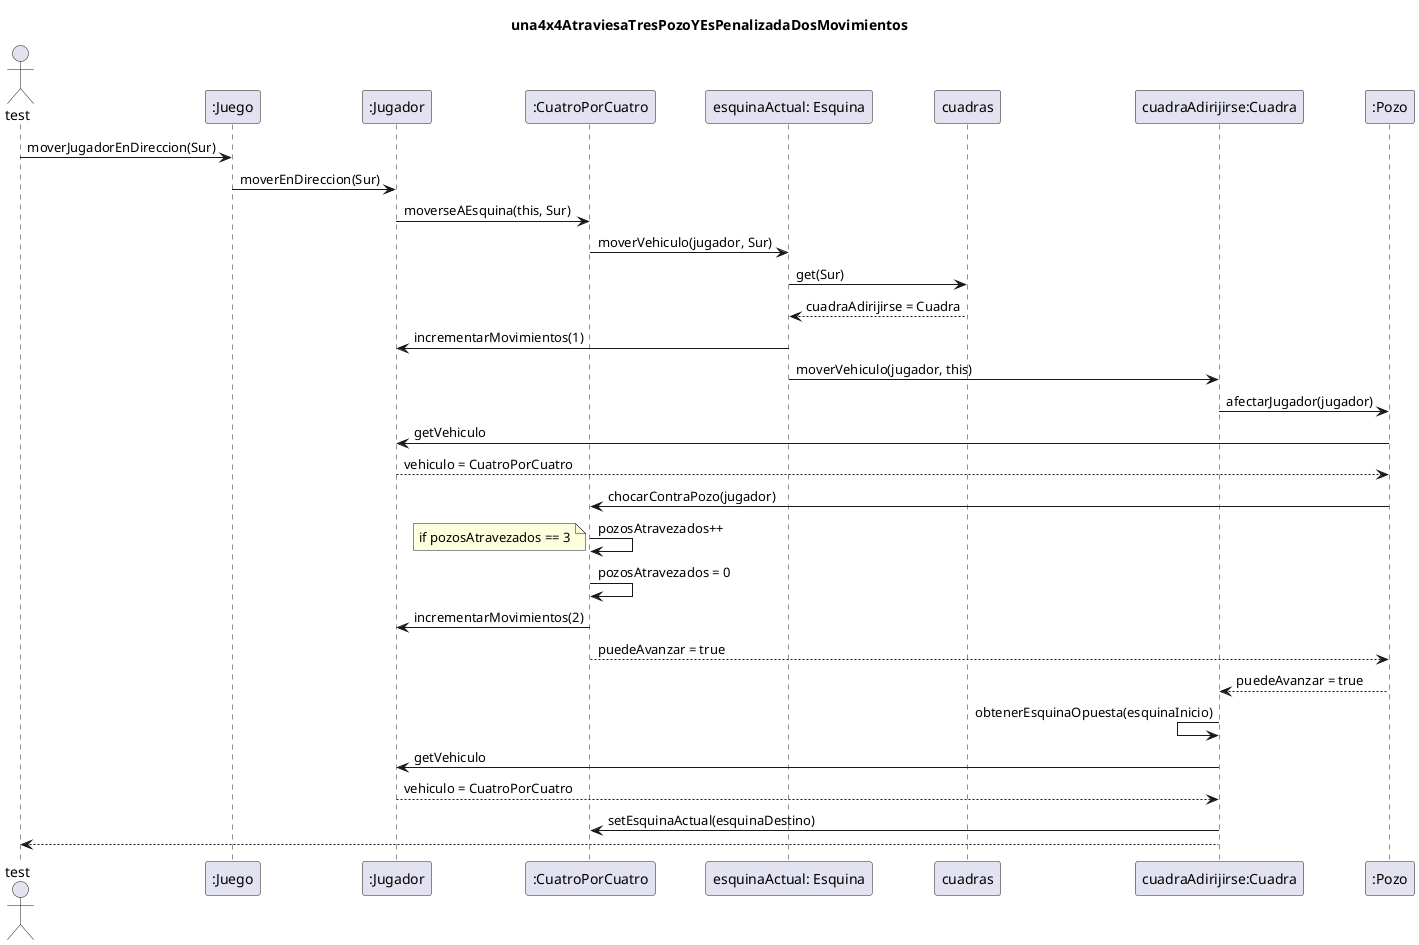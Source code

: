 @startuml
title: una4x4AtraviesaTresPozoYEsPenalizadaDosMovimientos
Actor test
test -> ":Juego" : moverJugadorEnDireccion(Sur)
":Juego" -> ":Jugador" : moverEnDireccion(Sur)
":Jugador" -> ":CuatroPorCuatro" : moverseAEsquina(this, Sur)
":CuatroPorCuatro" -> "esquinaActual: Esquina" : moverVehiculo(jugador, Sur)
"esquinaActual: Esquina" -> cuadras : get(Sur)
"esquinaActual: Esquina" <-- cuadras : cuadraAdirijirse = Cuadra
"esquinaActual: Esquina" -> ":Jugador" : incrementarMovimientos(1)
"esquinaActual: Esquina" -> "cuadraAdirijirse:Cuadra" : moverVehiculo(jugador, this)
"cuadraAdirijirse:Cuadra" -> ":Pozo" : afectarJugador(jugador)
":Pozo" -> ":Jugador": getVehiculo
":Pozo" <-- ":Jugador" : vehiculo = CuatroPorCuatro
":Pozo" -> ":CuatroPorCuatro" : chocarContraPozo(jugador)
":CuatroPorCuatro" -> ":CuatroPorCuatro" : pozosAtravezados++
note left
if pozosAtravezados == 3
end note
":CuatroPorCuatro" -> ":CuatroPorCuatro" : pozosAtravezados = 0
":Jugador" <- ":CuatroPorCuatro" : incrementarMovimientos(2)
":Pozo" <-- ":CuatroPorCuatro" : puedeAvanzar = true
"cuadraAdirijirse:Cuadra" <-- ":Pozo" : puedeAvanzar = true
"cuadraAdirijirse:Cuadra" <- "cuadraAdirijirse:Cuadra" : obtenerEsquinaOpuesta(esquinaInicio)
"cuadraAdirijirse:Cuadra" -> ":Jugador" : getVehiculo
"cuadraAdirijirse:Cuadra" <-- ":Jugador" : vehiculo = CuatroPorCuatro
"cuadraAdirijirse:Cuadra" -> ":CuatroPorCuatro" : setEsquinaActual(esquinaDestino)
test <-- "cuadraAdirijirse:Cuadra"
@enduml